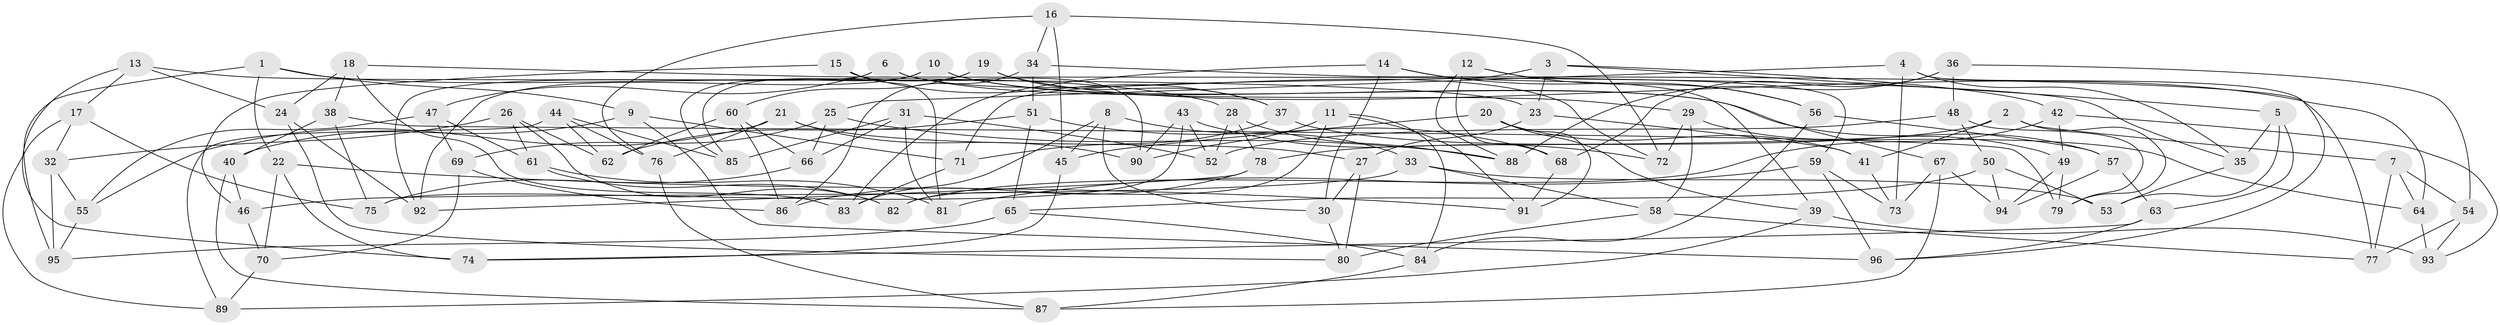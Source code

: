 // Generated by graph-tools (version 1.1) at 2025/59/03/09/25 04:59:19]
// undirected, 96 vertices, 192 edges
graph export_dot {
graph [start="1"]
  node [color=gray90,style=filled];
  1;
  2;
  3;
  4;
  5;
  6;
  7;
  8;
  9;
  10;
  11;
  12;
  13;
  14;
  15;
  16;
  17;
  18;
  19;
  20;
  21;
  22;
  23;
  24;
  25;
  26;
  27;
  28;
  29;
  30;
  31;
  32;
  33;
  34;
  35;
  36;
  37;
  38;
  39;
  40;
  41;
  42;
  43;
  44;
  45;
  46;
  47;
  48;
  49;
  50;
  51;
  52;
  53;
  54;
  55;
  56;
  57;
  58;
  59;
  60;
  61;
  62;
  63;
  64;
  65;
  66;
  67;
  68;
  69;
  70;
  71;
  72;
  73;
  74;
  75;
  76;
  77;
  78;
  79;
  80;
  81;
  82;
  83;
  84;
  85;
  86;
  87;
  88;
  89;
  90;
  91;
  92;
  93;
  94;
  95;
  96;
  1 -- 28;
  1 -- 9;
  1 -- 95;
  1 -- 22;
  2 -- 78;
  2 -- 7;
  2 -- 79;
  2 -- 41;
  3 -- 42;
  3 -- 23;
  3 -- 71;
  3 -- 5;
  4 -- 96;
  4 -- 73;
  4 -- 35;
  4 -- 25;
  5 -- 63;
  5 -- 35;
  5 -- 53;
  6 -- 72;
  6 -- 47;
  6 -- 57;
  6 -- 92;
  7 -- 54;
  7 -- 77;
  7 -- 64;
  8 -- 33;
  8 -- 83;
  8 -- 30;
  8 -- 45;
  9 -- 96;
  9 -- 71;
  9 -- 40;
  10 -- 85;
  10 -- 92;
  10 -- 67;
  10 -- 29;
  11 -- 90;
  11 -- 82;
  11 -- 84;
  11 -- 91;
  12 -- 59;
  12 -- 56;
  12 -- 88;
  12 -- 68;
  13 -- 23;
  13 -- 17;
  13 -- 74;
  13 -- 24;
  14 -- 39;
  14 -- 83;
  14 -- 30;
  14 -- 56;
  15 -- 90;
  15 -- 37;
  15 -- 46;
  15 -- 81;
  16 -- 34;
  16 -- 72;
  16 -- 76;
  16 -- 45;
  17 -- 75;
  17 -- 32;
  17 -- 89;
  18 -- 24;
  18 -- 38;
  18 -- 83;
  18 -- 35;
  19 -- 85;
  19 -- 64;
  19 -- 37;
  19 -- 60;
  20 -- 41;
  20 -- 45;
  20 -- 91;
  20 -- 39;
  21 -- 76;
  21 -- 55;
  21 -- 27;
  21 -- 90;
  22 -- 74;
  22 -- 70;
  22 -- 91;
  23 -- 41;
  23 -- 27;
  24 -- 80;
  24 -- 92;
  25 -- 88;
  25 -- 69;
  25 -- 66;
  26 -- 82;
  26 -- 62;
  26 -- 61;
  26 -- 32;
  27 -- 30;
  27 -- 80;
  28 -- 88;
  28 -- 78;
  28 -- 52;
  29 -- 58;
  29 -- 72;
  29 -- 49;
  30 -- 80;
  31 -- 81;
  31 -- 66;
  31 -- 52;
  31 -- 85;
  32 -- 95;
  32 -- 55;
  33 -- 58;
  33 -- 53;
  33 -- 46;
  34 -- 86;
  34 -- 77;
  34 -- 51;
  35 -- 53;
  36 -- 68;
  36 -- 54;
  36 -- 48;
  36 -- 88;
  37 -- 71;
  37 -- 64;
  38 -- 40;
  38 -- 79;
  38 -- 75;
  39 -- 93;
  39 -- 89;
  40 -- 87;
  40 -- 46;
  41 -- 73;
  42 -- 93;
  42 -- 82;
  42 -- 49;
  43 -- 52;
  43 -- 75;
  43 -- 72;
  43 -- 90;
  44 -- 76;
  44 -- 85;
  44 -- 62;
  44 -- 89;
  45 -- 74;
  46 -- 70;
  47 -- 55;
  47 -- 69;
  47 -- 61;
  48 -- 79;
  48 -- 50;
  48 -- 52;
  49 -- 79;
  49 -- 94;
  50 -- 94;
  50 -- 53;
  50 -- 65;
  51 -- 65;
  51 -- 62;
  51 -- 68;
  54 -- 93;
  54 -- 77;
  55 -- 95;
  56 -- 84;
  56 -- 57;
  57 -- 63;
  57 -- 94;
  58 -- 77;
  58 -- 80;
  59 -- 81;
  59 -- 96;
  59 -- 73;
  60 -- 86;
  60 -- 62;
  60 -- 66;
  61 -- 82;
  61 -- 81;
  63 -- 96;
  63 -- 74;
  64 -- 93;
  65 -- 84;
  65 -- 95;
  66 -- 75;
  67 -- 73;
  67 -- 87;
  67 -- 94;
  68 -- 91;
  69 -- 70;
  69 -- 86;
  70 -- 89;
  71 -- 83;
  76 -- 87;
  78 -- 92;
  78 -- 86;
  84 -- 87;
}
